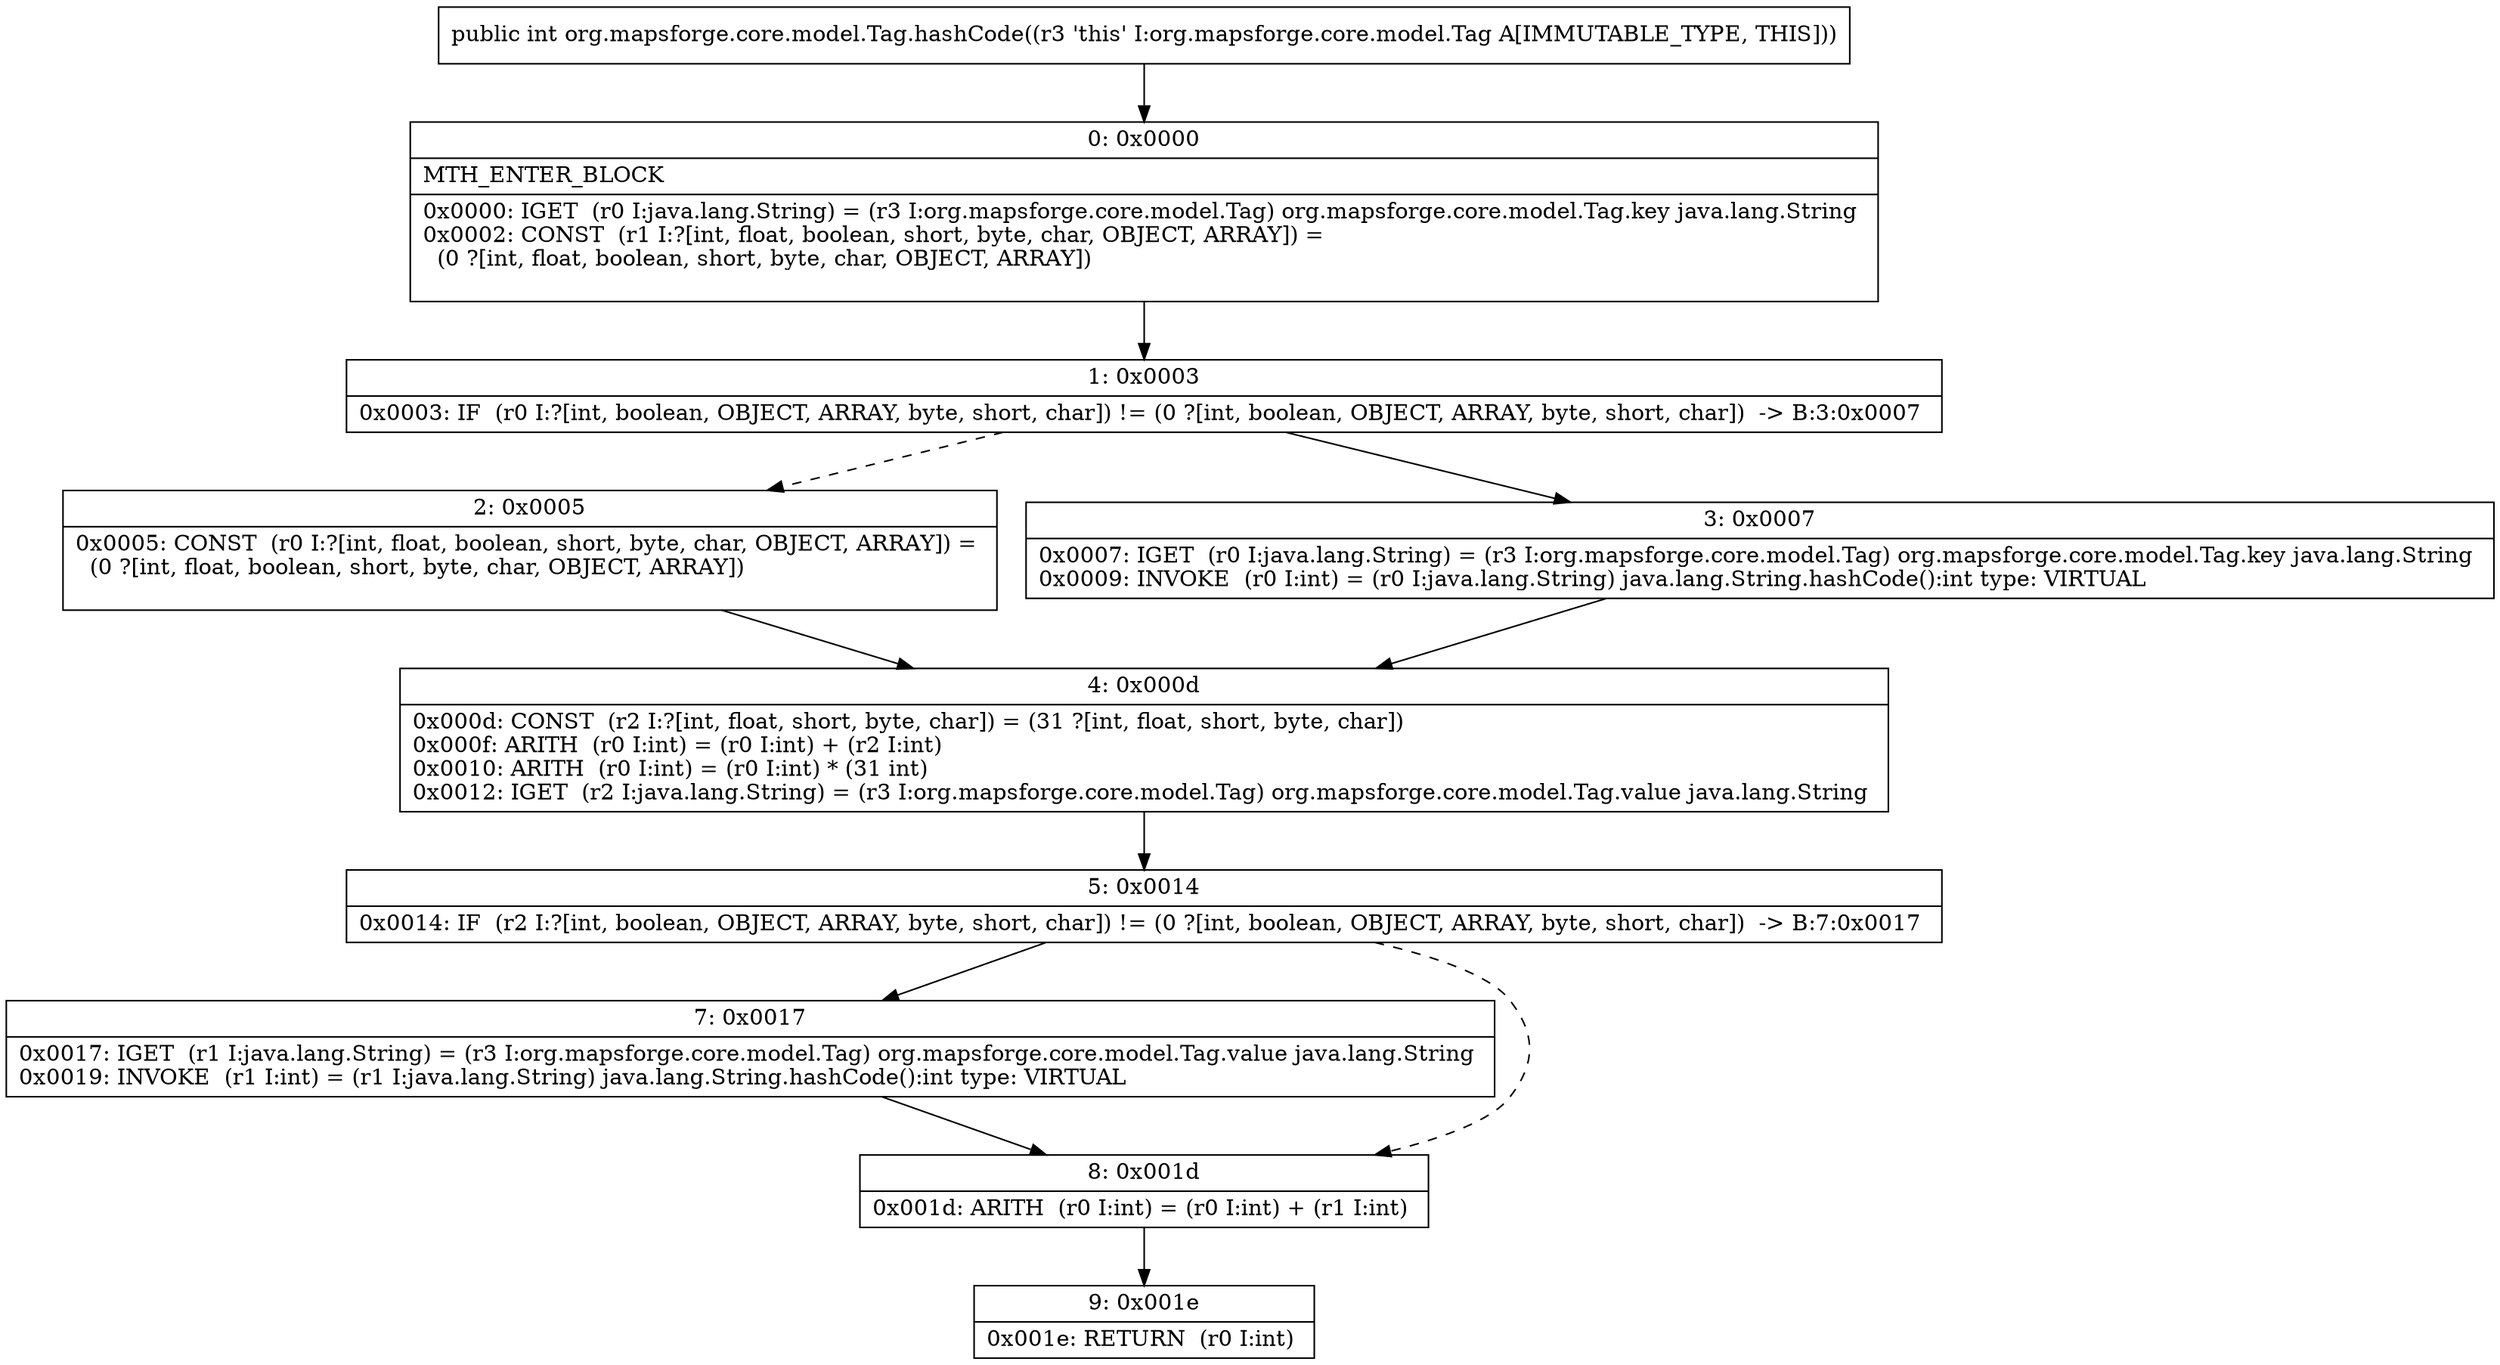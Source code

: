 digraph "CFG fororg.mapsforge.core.model.Tag.hashCode()I" {
Node_0 [shape=record,label="{0\:\ 0x0000|MTH_ENTER_BLOCK\l|0x0000: IGET  (r0 I:java.lang.String) = (r3 I:org.mapsforge.core.model.Tag) org.mapsforge.core.model.Tag.key java.lang.String \l0x0002: CONST  (r1 I:?[int, float, boolean, short, byte, char, OBJECT, ARRAY]) = \l  (0 ?[int, float, boolean, short, byte, char, OBJECT, ARRAY])\l \l}"];
Node_1 [shape=record,label="{1\:\ 0x0003|0x0003: IF  (r0 I:?[int, boolean, OBJECT, ARRAY, byte, short, char]) != (0 ?[int, boolean, OBJECT, ARRAY, byte, short, char])  \-\> B:3:0x0007 \l}"];
Node_2 [shape=record,label="{2\:\ 0x0005|0x0005: CONST  (r0 I:?[int, float, boolean, short, byte, char, OBJECT, ARRAY]) = \l  (0 ?[int, float, boolean, short, byte, char, OBJECT, ARRAY])\l \l}"];
Node_3 [shape=record,label="{3\:\ 0x0007|0x0007: IGET  (r0 I:java.lang.String) = (r3 I:org.mapsforge.core.model.Tag) org.mapsforge.core.model.Tag.key java.lang.String \l0x0009: INVOKE  (r0 I:int) = (r0 I:java.lang.String) java.lang.String.hashCode():int type: VIRTUAL \l}"];
Node_4 [shape=record,label="{4\:\ 0x000d|0x000d: CONST  (r2 I:?[int, float, short, byte, char]) = (31 ?[int, float, short, byte, char]) \l0x000f: ARITH  (r0 I:int) = (r0 I:int) + (r2 I:int) \l0x0010: ARITH  (r0 I:int) = (r0 I:int) * (31 int) \l0x0012: IGET  (r2 I:java.lang.String) = (r3 I:org.mapsforge.core.model.Tag) org.mapsforge.core.model.Tag.value java.lang.String \l}"];
Node_5 [shape=record,label="{5\:\ 0x0014|0x0014: IF  (r2 I:?[int, boolean, OBJECT, ARRAY, byte, short, char]) != (0 ?[int, boolean, OBJECT, ARRAY, byte, short, char])  \-\> B:7:0x0017 \l}"];
Node_7 [shape=record,label="{7\:\ 0x0017|0x0017: IGET  (r1 I:java.lang.String) = (r3 I:org.mapsforge.core.model.Tag) org.mapsforge.core.model.Tag.value java.lang.String \l0x0019: INVOKE  (r1 I:int) = (r1 I:java.lang.String) java.lang.String.hashCode():int type: VIRTUAL \l}"];
Node_8 [shape=record,label="{8\:\ 0x001d|0x001d: ARITH  (r0 I:int) = (r0 I:int) + (r1 I:int) \l}"];
Node_9 [shape=record,label="{9\:\ 0x001e|0x001e: RETURN  (r0 I:int) \l}"];
MethodNode[shape=record,label="{public int org.mapsforge.core.model.Tag.hashCode((r3 'this' I:org.mapsforge.core.model.Tag A[IMMUTABLE_TYPE, THIS])) }"];
MethodNode -> Node_0;
Node_0 -> Node_1;
Node_1 -> Node_2[style=dashed];
Node_1 -> Node_3;
Node_2 -> Node_4;
Node_3 -> Node_4;
Node_4 -> Node_5;
Node_5 -> Node_7;
Node_5 -> Node_8[style=dashed];
Node_7 -> Node_8;
Node_8 -> Node_9;
}

